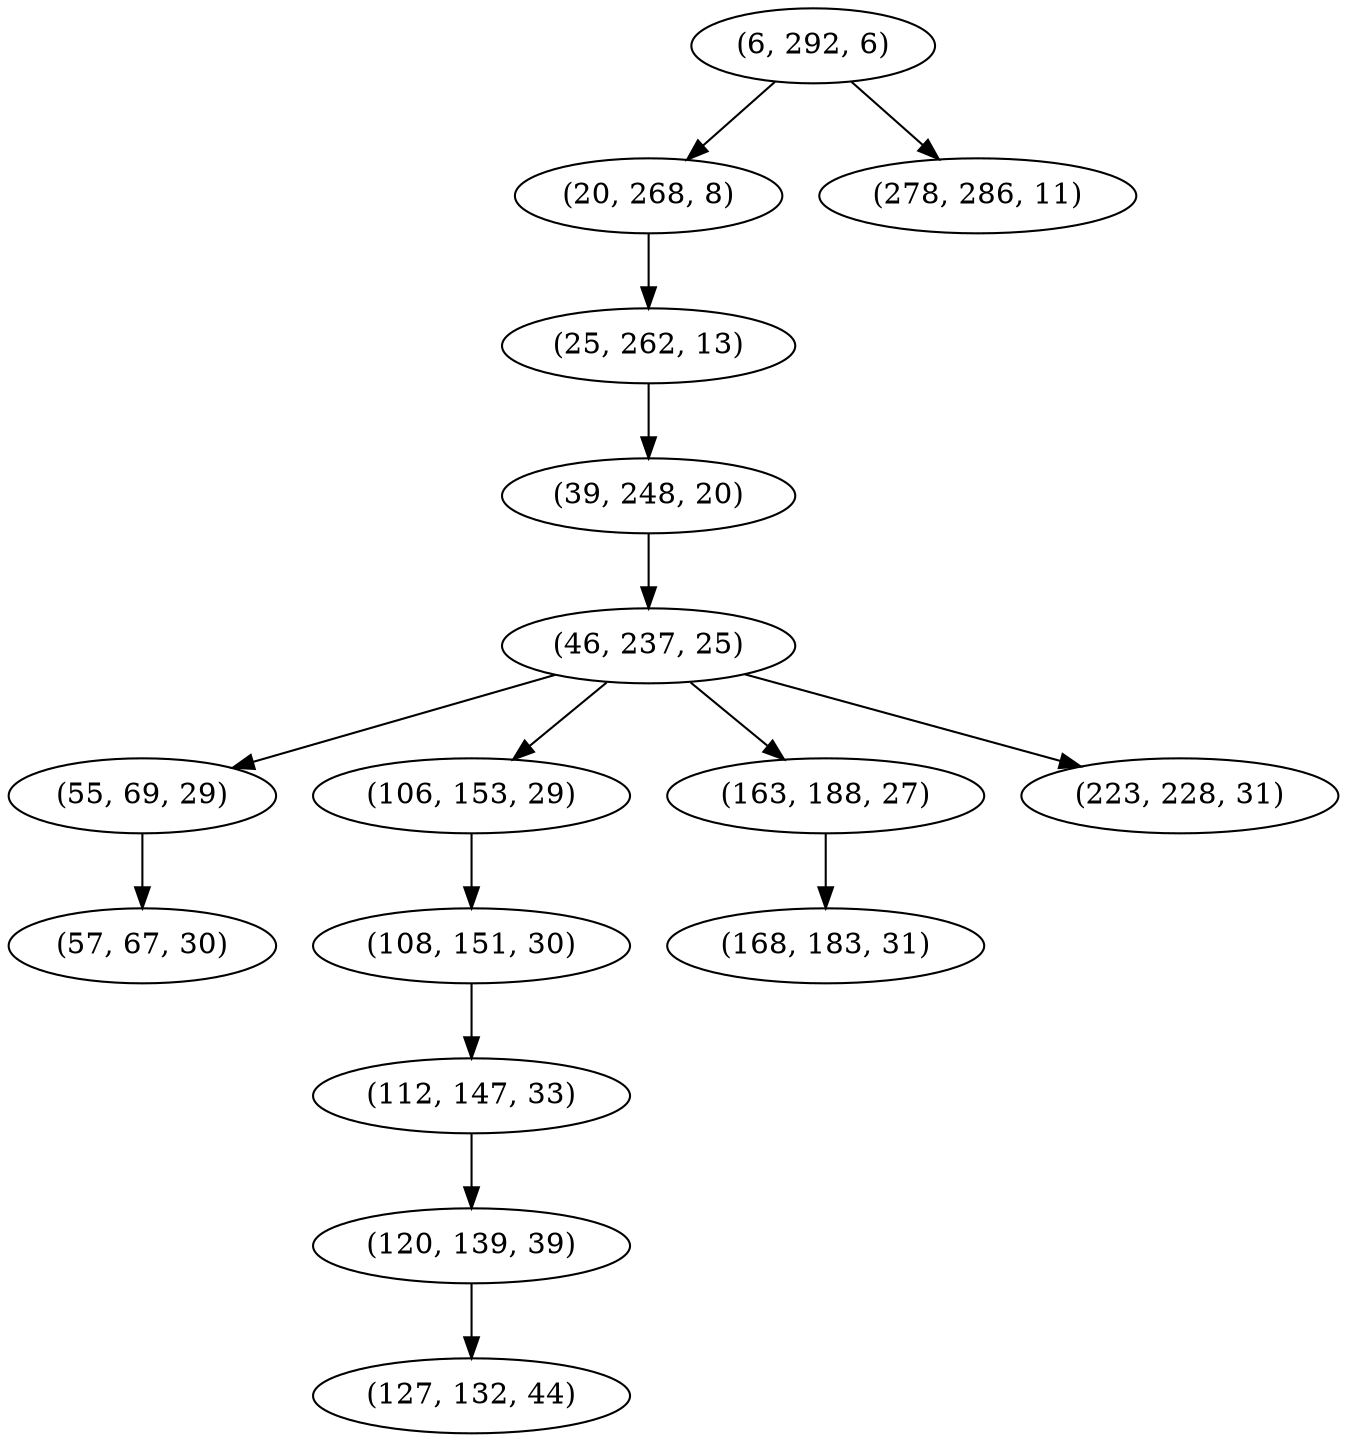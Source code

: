 digraph tree {
    "(6, 292, 6)";
    "(20, 268, 8)";
    "(25, 262, 13)";
    "(39, 248, 20)";
    "(46, 237, 25)";
    "(55, 69, 29)";
    "(57, 67, 30)";
    "(106, 153, 29)";
    "(108, 151, 30)";
    "(112, 147, 33)";
    "(120, 139, 39)";
    "(127, 132, 44)";
    "(163, 188, 27)";
    "(168, 183, 31)";
    "(223, 228, 31)";
    "(278, 286, 11)";
    "(6, 292, 6)" -> "(20, 268, 8)";
    "(6, 292, 6)" -> "(278, 286, 11)";
    "(20, 268, 8)" -> "(25, 262, 13)";
    "(25, 262, 13)" -> "(39, 248, 20)";
    "(39, 248, 20)" -> "(46, 237, 25)";
    "(46, 237, 25)" -> "(55, 69, 29)";
    "(46, 237, 25)" -> "(106, 153, 29)";
    "(46, 237, 25)" -> "(163, 188, 27)";
    "(46, 237, 25)" -> "(223, 228, 31)";
    "(55, 69, 29)" -> "(57, 67, 30)";
    "(106, 153, 29)" -> "(108, 151, 30)";
    "(108, 151, 30)" -> "(112, 147, 33)";
    "(112, 147, 33)" -> "(120, 139, 39)";
    "(120, 139, 39)" -> "(127, 132, 44)";
    "(163, 188, 27)" -> "(168, 183, 31)";
}
